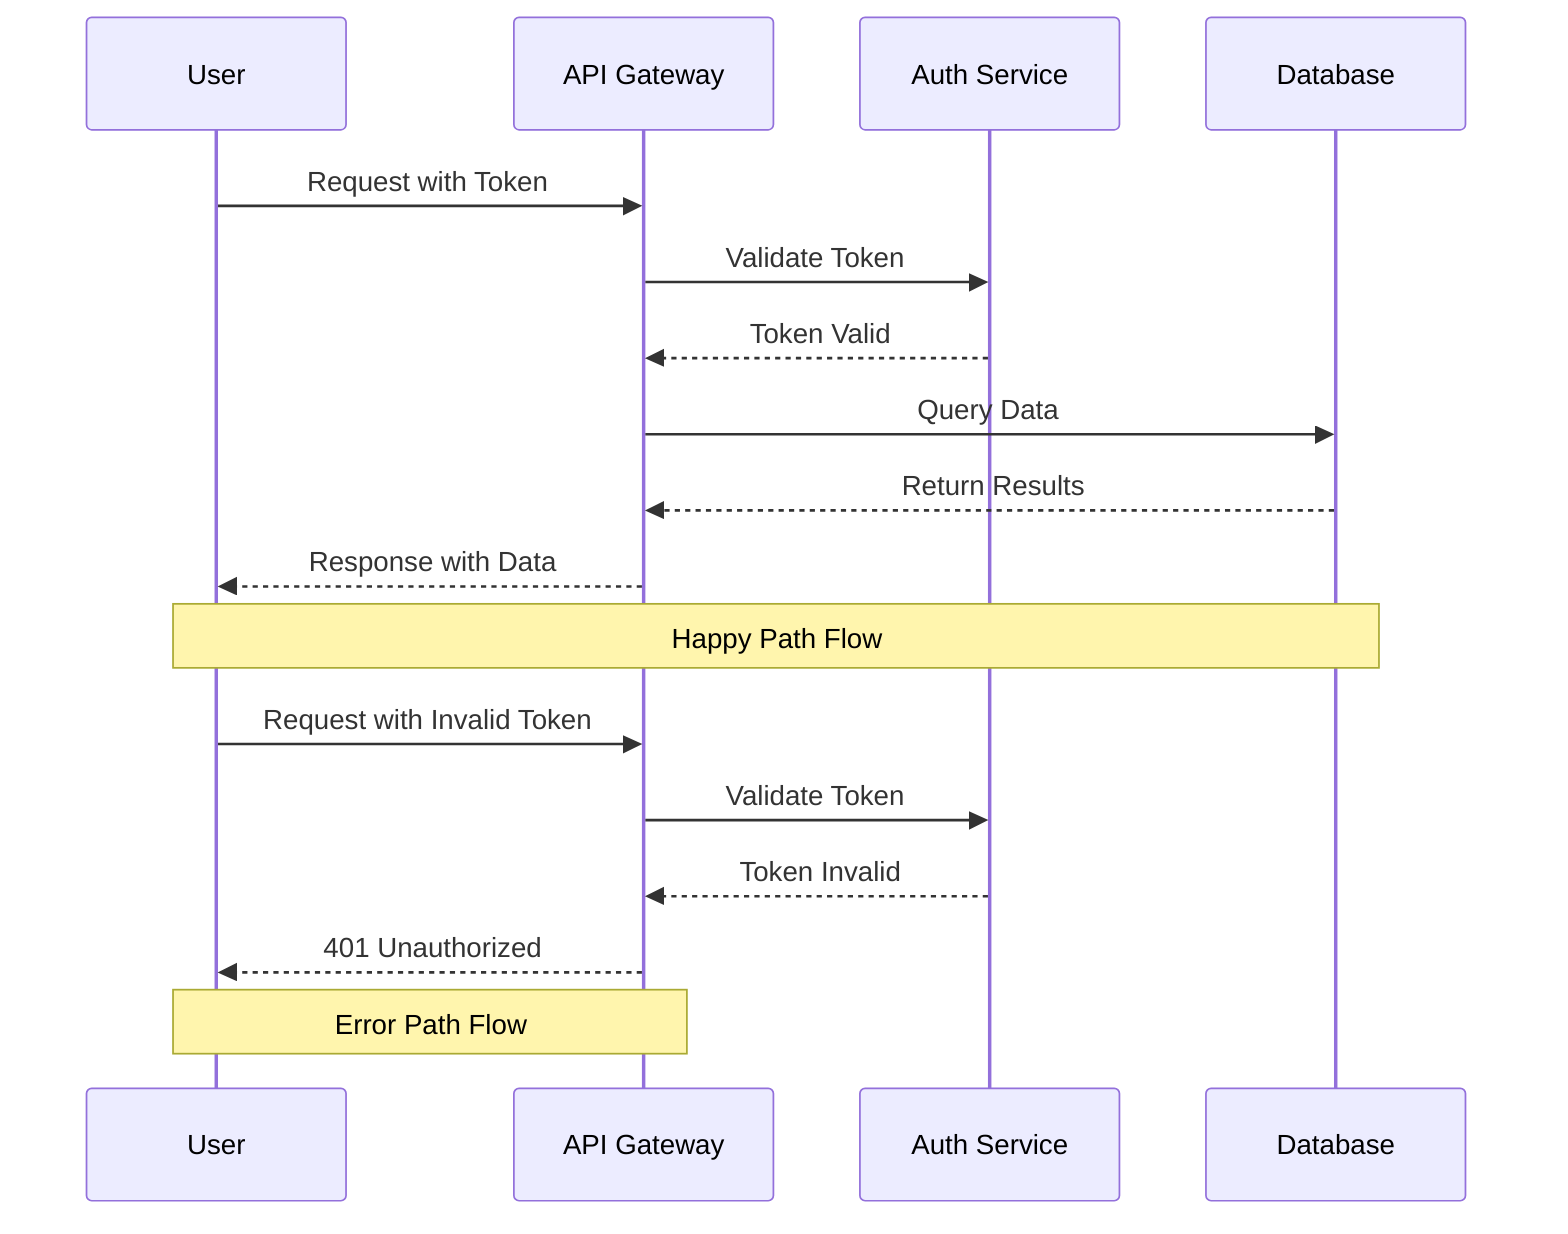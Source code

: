 sequenceDiagram
    participant U as User
    participant API as API Gateway
    participant Auth as Auth Service
    participant DB as Database
    
    U->>API: Request with Token
    API->>Auth: Validate Token
    Auth-->>API: Token Valid
    API->>DB: Query Data
    DB-->>API: Return Results
    API-->>U: Response with Data
    
    Note over U,DB: Happy Path Flow
    
    U->>API: Request with Invalid Token
    API->>Auth: Validate Token
    Auth-->>API: Token Invalid
    API-->>U: 401 Unauthorized
    
    Note over U,API: Error Path Flow